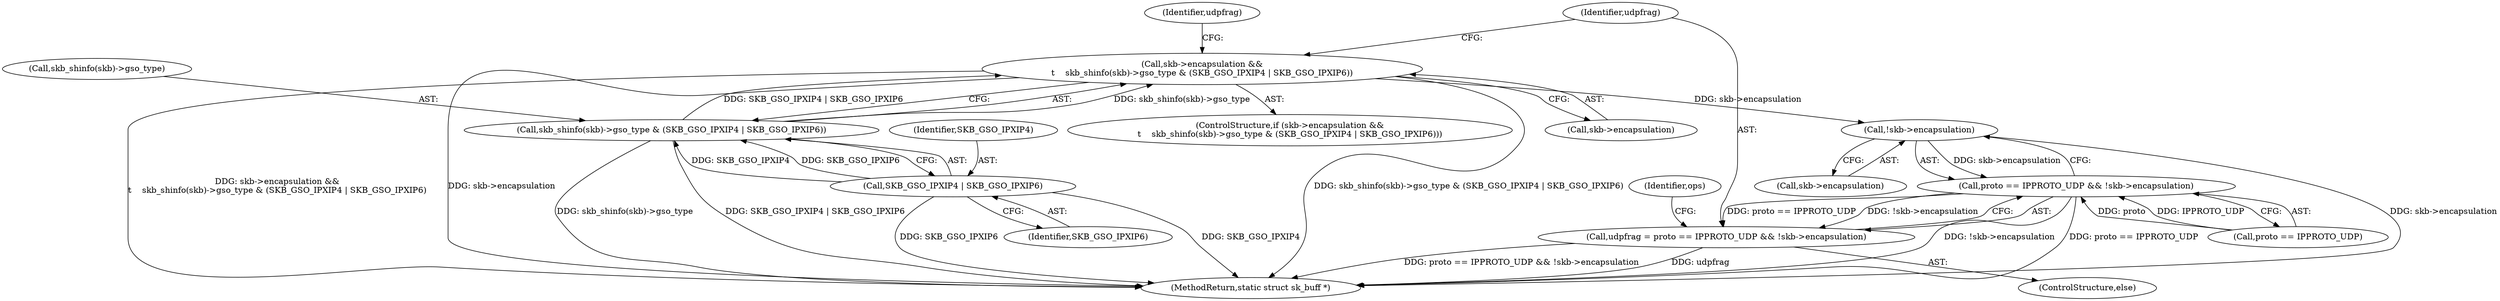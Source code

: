 digraph "0_linux_2423496af35d94a87156b063ea5cedffc10a70a1@pointer" {
"1000216" [label="(Call,!skb->encapsulation)"];
"1000190" [label="(Call,skb->encapsulation &&\n\t    skb_shinfo(skb)->gso_type & (SKB_GSO_IPXIP4 | SKB_GSO_IPXIP6))"];
"1000194" [label="(Call,skb_shinfo(skb)->gso_type & (SKB_GSO_IPXIP4 | SKB_GSO_IPXIP6))"];
"1000199" [label="(Call,SKB_GSO_IPXIP4 | SKB_GSO_IPXIP6)"];
"1000212" [label="(Call,proto == IPPROTO_UDP && !skb->encapsulation)"];
"1000210" [label="(Call,udpfrag = proto == IPPROTO_UDP && !skb->encapsulation)"];
"1000190" [label="(Call,skb->encapsulation &&\n\t    skb_shinfo(skb)->gso_type & (SKB_GSO_IPXIP4 | SKB_GSO_IPXIP6))"];
"1000189" [label="(ControlStructure,if (skb->encapsulation &&\n\t    skb_shinfo(skb)->gso_type & (SKB_GSO_IPXIP4 | SKB_GSO_IPXIP6)))"];
"1000209" [label="(ControlStructure,else)"];
"1000385" [label="(MethodReturn,static struct sk_buff *)"];
"1000213" [label="(Call,proto == IPPROTO_UDP)"];
"1000191" [label="(Call,skb->encapsulation)"];
"1000195" [label="(Call,skb_shinfo(skb)->gso_type)"];
"1000211" [label="(Identifier,udpfrag)"];
"1000212" [label="(Call,proto == IPPROTO_UDP && !skb->encapsulation)"];
"1000194" [label="(Call,skb_shinfo(skb)->gso_type & (SKB_GSO_IPXIP4 | SKB_GSO_IPXIP6))"];
"1000201" [label="(Identifier,SKB_GSO_IPXIP6)"];
"1000210" [label="(Call,udpfrag = proto == IPPROTO_UDP && !skb->encapsulation)"];
"1000221" [label="(Identifier,ops)"];
"1000203" [label="(Identifier,udpfrag)"];
"1000200" [label="(Identifier,SKB_GSO_IPXIP4)"];
"1000216" [label="(Call,!skb->encapsulation)"];
"1000217" [label="(Call,skb->encapsulation)"];
"1000199" [label="(Call,SKB_GSO_IPXIP4 | SKB_GSO_IPXIP6)"];
"1000216" -> "1000212"  [label="AST: "];
"1000216" -> "1000217"  [label="CFG: "];
"1000217" -> "1000216"  [label="AST: "];
"1000212" -> "1000216"  [label="CFG: "];
"1000216" -> "1000385"  [label="DDG: skb->encapsulation"];
"1000216" -> "1000212"  [label="DDG: skb->encapsulation"];
"1000190" -> "1000216"  [label="DDG: skb->encapsulation"];
"1000190" -> "1000189"  [label="AST: "];
"1000190" -> "1000191"  [label="CFG: "];
"1000190" -> "1000194"  [label="CFG: "];
"1000191" -> "1000190"  [label="AST: "];
"1000194" -> "1000190"  [label="AST: "];
"1000203" -> "1000190"  [label="CFG: "];
"1000211" -> "1000190"  [label="CFG: "];
"1000190" -> "1000385"  [label="DDG: skb_shinfo(skb)->gso_type & (SKB_GSO_IPXIP4 | SKB_GSO_IPXIP6)"];
"1000190" -> "1000385"  [label="DDG: skb->encapsulation &&\n\t    skb_shinfo(skb)->gso_type & (SKB_GSO_IPXIP4 | SKB_GSO_IPXIP6)"];
"1000190" -> "1000385"  [label="DDG: skb->encapsulation"];
"1000194" -> "1000190"  [label="DDG: skb_shinfo(skb)->gso_type"];
"1000194" -> "1000190"  [label="DDG: SKB_GSO_IPXIP4 | SKB_GSO_IPXIP6"];
"1000194" -> "1000199"  [label="CFG: "];
"1000195" -> "1000194"  [label="AST: "];
"1000199" -> "1000194"  [label="AST: "];
"1000194" -> "1000385"  [label="DDG: skb_shinfo(skb)->gso_type"];
"1000194" -> "1000385"  [label="DDG: SKB_GSO_IPXIP4 | SKB_GSO_IPXIP6"];
"1000199" -> "1000194"  [label="DDG: SKB_GSO_IPXIP4"];
"1000199" -> "1000194"  [label="DDG: SKB_GSO_IPXIP6"];
"1000199" -> "1000201"  [label="CFG: "];
"1000200" -> "1000199"  [label="AST: "];
"1000201" -> "1000199"  [label="AST: "];
"1000199" -> "1000385"  [label="DDG: SKB_GSO_IPXIP6"];
"1000199" -> "1000385"  [label="DDG: SKB_GSO_IPXIP4"];
"1000212" -> "1000210"  [label="AST: "];
"1000212" -> "1000213"  [label="CFG: "];
"1000213" -> "1000212"  [label="AST: "];
"1000210" -> "1000212"  [label="CFG: "];
"1000212" -> "1000385"  [label="DDG: !skb->encapsulation"];
"1000212" -> "1000385"  [label="DDG: proto == IPPROTO_UDP"];
"1000212" -> "1000210"  [label="DDG: proto == IPPROTO_UDP"];
"1000212" -> "1000210"  [label="DDG: !skb->encapsulation"];
"1000213" -> "1000212"  [label="DDG: proto"];
"1000213" -> "1000212"  [label="DDG: IPPROTO_UDP"];
"1000210" -> "1000209"  [label="AST: "];
"1000211" -> "1000210"  [label="AST: "];
"1000221" -> "1000210"  [label="CFG: "];
"1000210" -> "1000385"  [label="DDG: proto == IPPROTO_UDP && !skb->encapsulation"];
"1000210" -> "1000385"  [label="DDG: udpfrag"];
}
